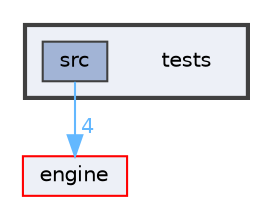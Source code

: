 digraph "tests"
{
 // LATEX_PDF_SIZE
  bgcolor="transparent";
  edge [fontname=Helvetica,fontsize=10,labelfontname=Helvetica,labelfontsize=10];
  node [fontname=Helvetica,fontsize=10,shape=box,height=0.2,width=0.4];
  compound=true
  subgraph clusterdir_59425e443f801f1f2fd8bbe4959a3ccf {
    graph [ bgcolor="#edf0f7", pencolor="grey25", label="", fontname=Helvetica,fontsize=10 style="filled,bold", URL="dir_59425e443f801f1f2fd8bbe4959a3ccf.html",tooltip=""]
    dir_59425e443f801f1f2fd8bbe4959a3ccf [shape=plaintext, label="tests"];
  dir_171063ca2b6d8df6d9147a9ad3041fe6 [label="src", fillcolor="#a2b4d6", color="grey25", style="filled", URL="dir_171063ca2b6d8df6d9147a9ad3041fe6.html",tooltip=""];
  }
  dir_996f45160da62e1a3d7f6046fad68f51 [label="engine", fillcolor="#edf0f7", color="red", style="filled", URL="dir_996f45160da62e1a3d7f6046fad68f51.html",tooltip=""];
  dir_171063ca2b6d8df6d9147a9ad3041fe6->dir_996f45160da62e1a3d7f6046fad68f51 [headlabel="4", labeldistance=1.5 headhref="dir_000016_000005.html" href="dir_000016_000005.html" color="steelblue1" fontcolor="steelblue1"];
}
